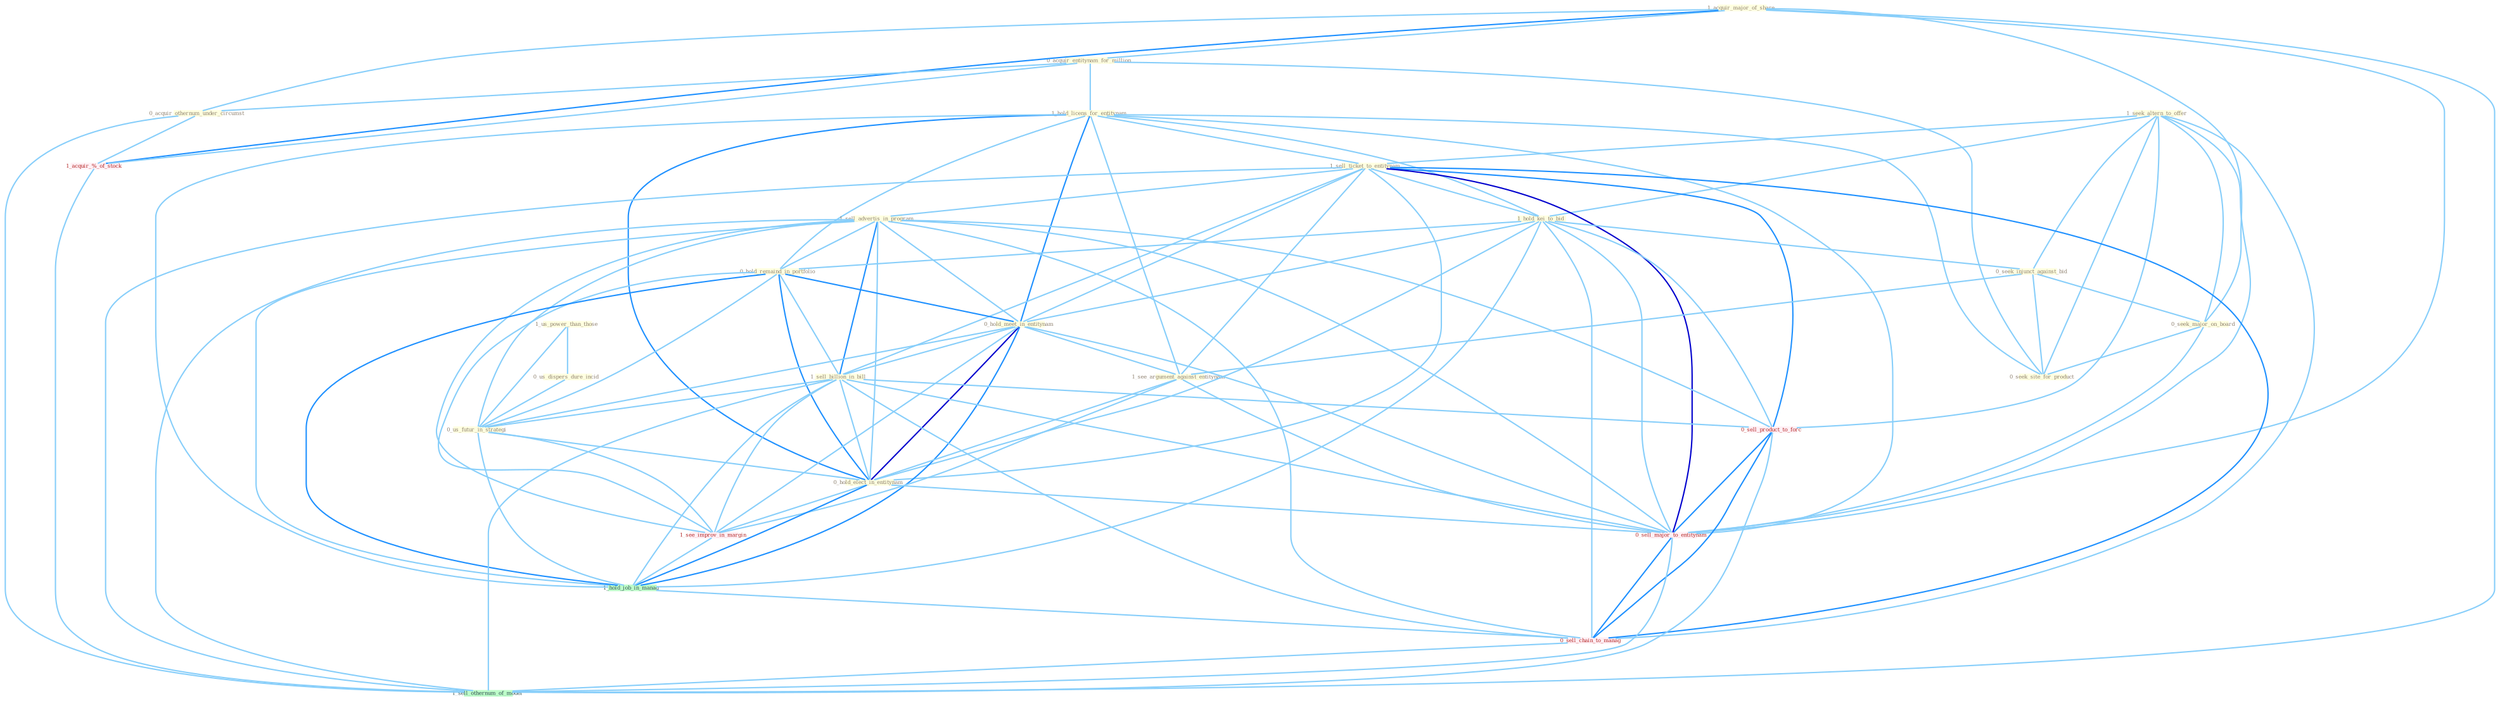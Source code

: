 Graph G{ 
    node
    [shape=polygon,style=filled,width=.5,height=.06,color="#BDFCC9",fixedsize=true,fontsize=4,
    fontcolor="#2f4f4f"];
    {node
    [color="#ffffe0", fontcolor="#8b7d6b"] "1_acquir_major_of_share " "1_seek_altern_to_offer " "0_acquir_entitynam_for_million " "1_hold_licens_for_entitynam " "1_sell_ticket_to_entitynam " "1_sell_advertis_in_program " "1_hold_kei_to_bid " "1_us_power_than_those " "0_seek_injunct_against_bid " "0_acquir_othernum_under_circumst " "0_hold_remaind_in_portfolio " "0_us_dispers_dure_incid " "0_hold_meet_in_entitynam " "1_sell_billion_in_bill " "0_us_futur_in_strategi " "0_seek_major_on_board " "1_see_argument_against_entitynam " "0_hold_elect_in_entitynam " "0_seek_site_for_product "}
{node [color="#fff0f5", fontcolor="#b22222"] "1_see_improv_in_margin " "1_acquir_%_of_stock " "0_sell_product_to_forc " "0_sell_major_to_entitynam " "0_sell_chain_to_manag "}
edge [color="#B0E2FF"];

	"1_acquir_major_of_share " -- "0_acquir_entitynam_for_million " [w="1", color="#87cefa" ];
	"1_acquir_major_of_share " -- "0_acquir_othernum_under_circumst " [w="1", color="#87cefa" ];
	"1_acquir_major_of_share " -- "0_seek_major_on_board " [w="1", color="#87cefa" ];
	"1_acquir_major_of_share " -- "1_acquir_%_of_stock " [w="2", color="#1e90ff" , len=0.8];
	"1_acquir_major_of_share " -- "0_sell_major_to_entitynam " [w="1", color="#87cefa" ];
	"1_acquir_major_of_share " -- "1_sell_othernum_of_model " [w="1", color="#87cefa" ];
	"1_seek_altern_to_offer " -- "1_sell_ticket_to_entitynam " [w="1", color="#87cefa" ];
	"1_seek_altern_to_offer " -- "1_hold_kei_to_bid " [w="1", color="#87cefa" ];
	"1_seek_altern_to_offer " -- "0_seek_injunct_against_bid " [w="1", color="#87cefa" ];
	"1_seek_altern_to_offer " -- "0_seek_major_on_board " [w="1", color="#87cefa" ];
	"1_seek_altern_to_offer " -- "0_seek_site_for_product " [w="1", color="#87cefa" ];
	"1_seek_altern_to_offer " -- "0_sell_product_to_forc " [w="1", color="#87cefa" ];
	"1_seek_altern_to_offer " -- "0_sell_major_to_entitynam " [w="1", color="#87cefa" ];
	"1_seek_altern_to_offer " -- "0_sell_chain_to_manag " [w="1", color="#87cefa" ];
	"0_acquir_entitynam_for_million " -- "1_hold_licens_for_entitynam " [w="1", color="#87cefa" ];
	"0_acquir_entitynam_for_million " -- "0_acquir_othernum_under_circumst " [w="1", color="#87cefa" ];
	"0_acquir_entitynam_for_million " -- "0_seek_site_for_product " [w="1", color="#87cefa" ];
	"0_acquir_entitynam_for_million " -- "1_acquir_%_of_stock " [w="1", color="#87cefa" ];
	"1_hold_licens_for_entitynam " -- "1_sell_ticket_to_entitynam " [w="1", color="#87cefa" ];
	"1_hold_licens_for_entitynam " -- "1_hold_kei_to_bid " [w="1", color="#87cefa" ];
	"1_hold_licens_for_entitynam " -- "0_hold_remaind_in_portfolio " [w="1", color="#87cefa" ];
	"1_hold_licens_for_entitynam " -- "0_hold_meet_in_entitynam " [w="2", color="#1e90ff" , len=0.8];
	"1_hold_licens_for_entitynam " -- "1_see_argument_against_entitynam " [w="1", color="#87cefa" ];
	"1_hold_licens_for_entitynam " -- "0_hold_elect_in_entitynam " [w="2", color="#1e90ff" , len=0.8];
	"1_hold_licens_for_entitynam " -- "0_seek_site_for_product " [w="1", color="#87cefa" ];
	"1_hold_licens_for_entitynam " -- "1_hold_job_in_manag " [w="1", color="#87cefa" ];
	"1_hold_licens_for_entitynam " -- "0_sell_major_to_entitynam " [w="1", color="#87cefa" ];
	"1_sell_ticket_to_entitynam " -- "1_sell_advertis_in_program " [w="1", color="#87cefa" ];
	"1_sell_ticket_to_entitynam " -- "1_hold_kei_to_bid " [w="1", color="#87cefa" ];
	"1_sell_ticket_to_entitynam " -- "0_hold_meet_in_entitynam " [w="1", color="#87cefa" ];
	"1_sell_ticket_to_entitynam " -- "1_sell_billion_in_bill " [w="1", color="#87cefa" ];
	"1_sell_ticket_to_entitynam " -- "1_see_argument_against_entitynam " [w="1", color="#87cefa" ];
	"1_sell_ticket_to_entitynam " -- "0_hold_elect_in_entitynam " [w="1", color="#87cefa" ];
	"1_sell_ticket_to_entitynam " -- "0_sell_product_to_forc " [w="2", color="#1e90ff" , len=0.8];
	"1_sell_ticket_to_entitynam " -- "0_sell_major_to_entitynam " [w="3", color="#0000cd" , len=0.6];
	"1_sell_ticket_to_entitynam " -- "0_sell_chain_to_manag " [w="2", color="#1e90ff" , len=0.8];
	"1_sell_ticket_to_entitynam " -- "1_sell_othernum_of_model " [w="1", color="#87cefa" ];
	"1_sell_advertis_in_program " -- "0_hold_remaind_in_portfolio " [w="1", color="#87cefa" ];
	"1_sell_advertis_in_program " -- "0_hold_meet_in_entitynam " [w="1", color="#87cefa" ];
	"1_sell_advertis_in_program " -- "1_sell_billion_in_bill " [w="2", color="#1e90ff" , len=0.8];
	"1_sell_advertis_in_program " -- "0_us_futur_in_strategi " [w="1", color="#87cefa" ];
	"1_sell_advertis_in_program " -- "0_hold_elect_in_entitynam " [w="1", color="#87cefa" ];
	"1_sell_advertis_in_program " -- "1_see_improv_in_margin " [w="1", color="#87cefa" ];
	"1_sell_advertis_in_program " -- "1_hold_job_in_manag " [w="1", color="#87cefa" ];
	"1_sell_advertis_in_program " -- "0_sell_product_to_forc " [w="1", color="#87cefa" ];
	"1_sell_advertis_in_program " -- "0_sell_major_to_entitynam " [w="1", color="#87cefa" ];
	"1_sell_advertis_in_program " -- "0_sell_chain_to_manag " [w="1", color="#87cefa" ];
	"1_sell_advertis_in_program " -- "1_sell_othernum_of_model " [w="1", color="#87cefa" ];
	"1_hold_kei_to_bid " -- "0_seek_injunct_against_bid " [w="1", color="#87cefa" ];
	"1_hold_kei_to_bid " -- "0_hold_remaind_in_portfolio " [w="1", color="#87cefa" ];
	"1_hold_kei_to_bid " -- "0_hold_meet_in_entitynam " [w="1", color="#87cefa" ];
	"1_hold_kei_to_bid " -- "0_hold_elect_in_entitynam " [w="1", color="#87cefa" ];
	"1_hold_kei_to_bid " -- "1_hold_job_in_manag " [w="1", color="#87cefa" ];
	"1_hold_kei_to_bid " -- "0_sell_product_to_forc " [w="1", color="#87cefa" ];
	"1_hold_kei_to_bid " -- "0_sell_major_to_entitynam " [w="1", color="#87cefa" ];
	"1_hold_kei_to_bid " -- "0_sell_chain_to_manag " [w="1", color="#87cefa" ];
	"1_us_power_than_those " -- "0_us_dispers_dure_incid " [w="1", color="#87cefa" ];
	"1_us_power_than_those " -- "0_us_futur_in_strategi " [w="1", color="#87cefa" ];
	"0_seek_injunct_against_bid " -- "0_seek_major_on_board " [w="1", color="#87cefa" ];
	"0_seek_injunct_against_bid " -- "1_see_argument_against_entitynam " [w="1", color="#87cefa" ];
	"0_seek_injunct_against_bid " -- "0_seek_site_for_product " [w="1", color="#87cefa" ];
	"0_acquir_othernum_under_circumst " -- "1_acquir_%_of_stock " [w="1", color="#87cefa" ];
	"0_acquir_othernum_under_circumst " -- "1_sell_othernum_of_model " [w="1", color="#87cefa" ];
	"0_hold_remaind_in_portfolio " -- "0_hold_meet_in_entitynam " [w="2", color="#1e90ff" , len=0.8];
	"0_hold_remaind_in_portfolio " -- "1_sell_billion_in_bill " [w="1", color="#87cefa" ];
	"0_hold_remaind_in_portfolio " -- "0_us_futur_in_strategi " [w="1", color="#87cefa" ];
	"0_hold_remaind_in_portfolio " -- "0_hold_elect_in_entitynam " [w="2", color="#1e90ff" , len=0.8];
	"0_hold_remaind_in_portfolio " -- "1_see_improv_in_margin " [w="1", color="#87cefa" ];
	"0_hold_remaind_in_portfolio " -- "1_hold_job_in_manag " [w="2", color="#1e90ff" , len=0.8];
	"0_us_dispers_dure_incid " -- "0_us_futur_in_strategi " [w="1", color="#87cefa" ];
	"0_hold_meet_in_entitynam " -- "1_sell_billion_in_bill " [w="1", color="#87cefa" ];
	"0_hold_meet_in_entitynam " -- "0_us_futur_in_strategi " [w="1", color="#87cefa" ];
	"0_hold_meet_in_entitynam " -- "1_see_argument_against_entitynam " [w="1", color="#87cefa" ];
	"0_hold_meet_in_entitynam " -- "0_hold_elect_in_entitynam " [w="3", color="#0000cd" , len=0.6];
	"0_hold_meet_in_entitynam " -- "1_see_improv_in_margin " [w="1", color="#87cefa" ];
	"0_hold_meet_in_entitynam " -- "1_hold_job_in_manag " [w="2", color="#1e90ff" , len=0.8];
	"0_hold_meet_in_entitynam " -- "0_sell_major_to_entitynam " [w="1", color="#87cefa" ];
	"1_sell_billion_in_bill " -- "0_us_futur_in_strategi " [w="1", color="#87cefa" ];
	"1_sell_billion_in_bill " -- "0_hold_elect_in_entitynam " [w="1", color="#87cefa" ];
	"1_sell_billion_in_bill " -- "1_see_improv_in_margin " [w="1", color="#87cefa" ];
	"1_sell_billion_in_bill " -- "1_hold_job_in_manag " [w="1", color="#87cefa" ];
	"1_sell_billion_in_bill " -- "0_sell_product_to_forc " [w="1", color="#87cefa" ];
	"1_sell_billion_in_bill " -- "0_sell_major_to_entitynam " [w="1", color="#87cefa" ];
	"1_sell_billion_in_bill " -- "0_sell_chain_to_manag " [w="1", color="#87cefa" ];
	"1_sell_billion_in_bill " -- "1_sell_othernum_of_model " [w="1", color="#87cefa" ];
	"0_us_futur_in_strategi " -- "0_hold_elect_in_entitynam " [w="1", color="#87cefa" ];
	"0_us_futur_in_strategi " -- "1_see_improv_in_margin " [w="1", color="#87cefa" ];
	"0_us_futur_in_strategi " -- "1_hold_job_in_manag " [w="1", color="#87cefa" ];
	"0_seek_major_on_board " -- "0_seek_site_for_product " [w="1", color="#87cefa" ];
	"0_seek_major_on_board " -- "0_sell_major_to_entitynam " [w="1", color="#87cefa" ];
	"1_see_argument_against_entitynam " -- "0_hold_elect_in_entitynam " [w="1", color="#87cefa" ];
	"1_see_argument_against_entitynam " -- "1_see_improv_in_margin " [w="1", color="#87cefa" ];
	"1_see_argument_against_entitynam " -- "0_sell_major_to_entitynam " [w="1", color="#87cefa" ];
	"0_hold_elect_in_entitynam " -- "1_see_improv_in_margin " [w="1", color="#87cefa" ];
	"0_hold_elect_in_entitynam " -- "1_hold_job_in_manag " [w="2", color="#1e90ff" , len=0.8];
	"0_hold_elect_in_entitynam " -- "0_sell_major_to_entitynam " [w="1", color="#87cefa" ];
	"1_see_improv_in_margin " -- "1_hold_job_in_manag " [w="1", color="#87cefa" ];
	"1_acquir_%_of_stock " -- "1_sell_othernum_of_model " [w="1", color="#87cefa" ];
	"1_hold_job_in_manag " -- "0_sell_chain_to_manag " [w="1", color="#87cefa" ];
	"0_sell_product_to_forc " -- "0_sell_major_to_entitynam " [w="2", color="#1e90ff" , len=0.8];
	"0_sell_product_to_forc " -- "0_sell_chain_to_manag " [w="2", color="#1e90ff" , len=0.8];
	"0_sell_product_to_forc " -- "1_sell_othernum_of_model " [w="1", color="#87cefa" ];
	"0_sell_major_to_entitynam " -- "0_sell_chain_to_manag " [w="2", color="#1e90ff" , len=0.8];
	"0_sell_major_to_entitynam " -- "1_sell_othernum_of_model " [w="1", color="#87cefa" ];
	"0_sell_chain_to_manag " -- "1_sell_othernum_of_model " [w="1", color="#87cefa" ];
}